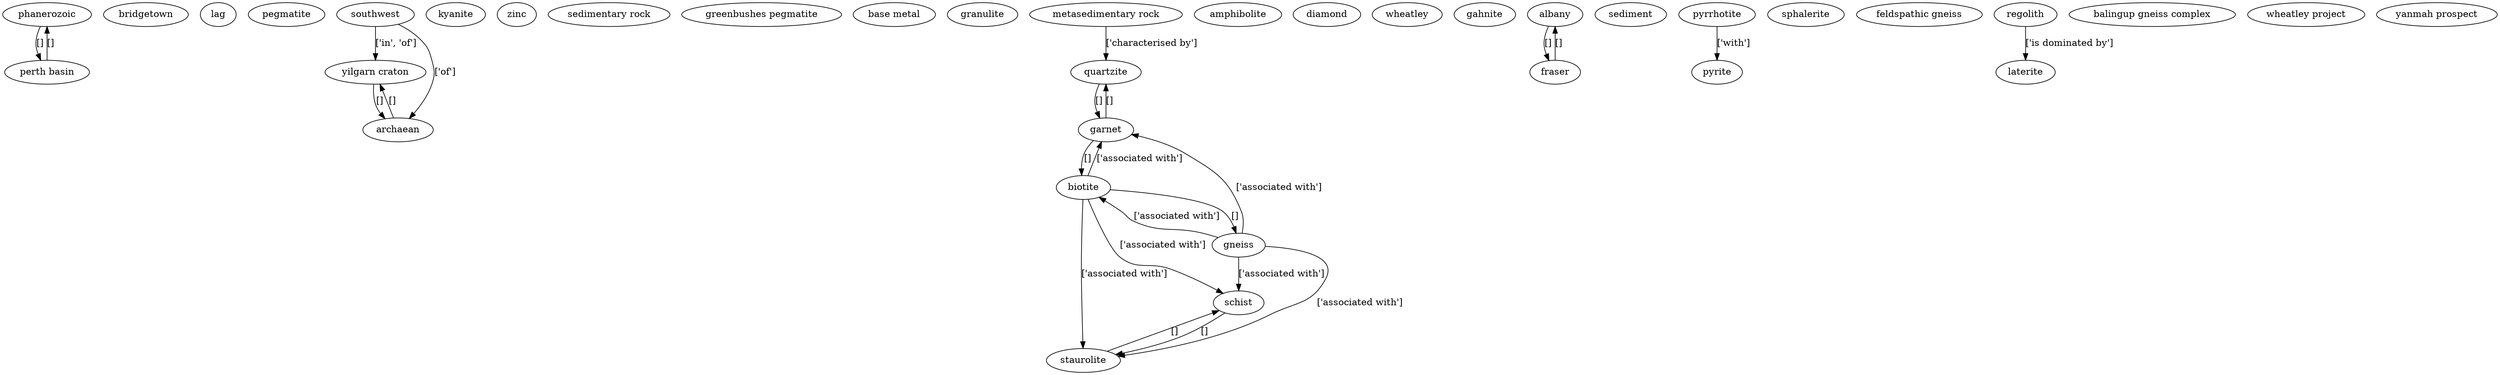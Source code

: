 strict digraph "ProcessGraph" {
phanerozoic [group=TIMESCALE];
"perth basin" [group=LOCATION];
bridgetown [group=LOCATION];
lag [group=ROCK];
pegmatite [group=ROCK];
"yilgarn craton" [group=LOCATION];
kyanite [group=MINERAL];
zinc [group=MINERAL];
southwest [group=LOCATION];
"sedimentary rock" [group=ROCK];
"greenbushes pegmatite" [current_name=1, group=STRAT, index=29944, lith=nan, max_age="['Base Maximum Age Name']", min_age=Archean, rank="Formation, beds"];
"base metal" [group=ROCK];
archaean [group=TIMESCALE];
granulite [group=ROCK];
quartzite [group=ROCK];
garnet [group=MINERAL];
amphibolite [group=ROCK];
biotite [group=MINERAL];
gneiss [group=ROCK];
staurolite [group=MINERAL];
schist [group=ROCK];
diamond [group=MINERAL];
wheatley [group=LOCATION];
gahnite [group=MINERAL];
albany [group=LOCATION];
fraser [group=LOCATION];
sediment [group=ROCK];
pyrrhotite [group=MINERAL];
pyrite [group=MINERAL];
sphalerite [group=MINERAL];
"metasedimentary rock" [group=ROCK];
"feldspathic gneiss" [group=ROCK];
regolith [group=ROCK];
laterite [group=ROCK];
"balingup gneiss complex" [group=STRAT];
"wheatley project" [group=PROJECT];
"yanmah prospect" [group=PROSPECT];
phanerozoic -> "perth basin"  [label="[]"];
"perth basin" -> phanerozoic  [label="[]"];
"yilgarn craton" -> archaean  [label="[]"];
southwest -> "yilgarn craton"  [label="['in', 'of']"];
southwest -> archaean  [label="['of']"];
archaean -> "yilgarn craton"  [label="[]"];
quartzite -> garnet  [label="[]"];
garnet -> quartzite  [label="[]"];
garnet -> biotite  [label="[]"];
biotite -> garnet  [label="['associated with']"];
biotite -> gneiss  [label="[]"];
biotite -> staurolite  [label="['associated with']"];
biotite -> schist  [label="['associated with']"];
gneiss -> biotite  [label="['associated with']"];
gneiss -> garnet  [label="['associated with']"];
gneiss -> staurolite  [label="['associated with']"];
gneiss -> schist  [label="['associated with']"];
staurolite -> schist  [label="[]"];
schist -> staurolite  [label="[]"];
albany -> fraser  [label="[]"];
fraser -> albany  [label="[]"];
pyrrhotite -> pyrite  [label="['with']"];
"metasedimentary rock" -> quartzite  [label="['characterised by']"];
regolith -> laterite  [label="['is dominated by']"];
}
